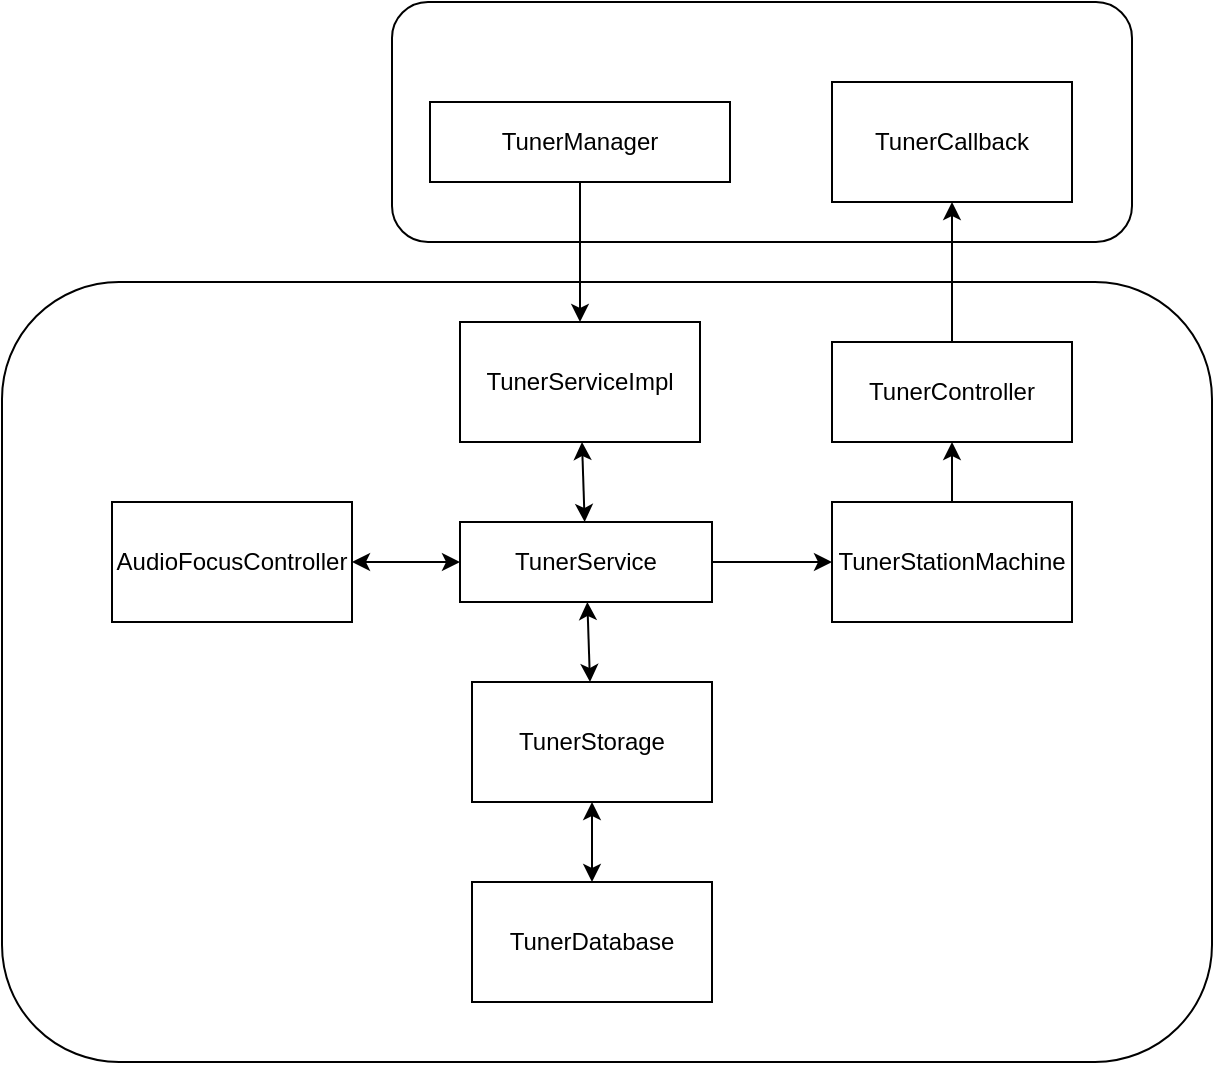 <mxfile version="12.7.9" type="github"><diagram id="prtHgNgQTEPvFCAcTncT" name="Page-1"><mxGraphModel dx="1357" dy="777" grid="1" gridSize="10" guides="1" tooltips="1" connect="1" arrows="1" fold="1" page="1" pageScale="1" pageWidth="827" pageHeight="1169" math="0" shadow="0"><root><mxCell id="0"/><mxCell id="1" parent="0"/><mxCell id="uAaxZcFza1-VhD6hQFuz-20" value="" style="rounded=1;whiteSpace=wrap;html=1;" vertex="1" parent="1"><mxGeometry x="125" y="200" width="605" height="390" as="geometry"/></mxCell><mxCell id="uAaxZcFza1-VhD6hQFuz-17" value="" style="rounded=1;whiteSpace=wrap;html=1;" vertex="1" parent="1"><mxGeometry x="320" y="60" width="370" height="120" as="geometry"/></mxCell><mxCell id="uAaxZcFza1-VhD6hQFuz-21" value="" style="edgeStyle=orthogonalEdgeStyle;rounded=0;orthogonalLoop=1;jettySize=auto;html=1;" edge="1" parent="1" source="uAaxZcFza1-VhD6hQFuz-1" target="uAaxZcFza1-VhD6hQFuz-15"><mxGeometry relative="1" as="geometry"/></mxCell><mxCell id="uAaxZcFza1-VhD6hQFuz-1" value="TunerManager" style="rounded=0;whiteSpace=wrap;html=1;" vertex="1" parent="1"><mxGeometry x="339" y="110" width="150" height="40" as="geometry"/></mxCell><mxCell id="uAaxZcFza1-VhD6hQFuz-3" value="TunerCallback" style="rounded=0;whiteSpace=wrap;html=1;" vertex="1" parent="1"><mxGeometry x="540" y="100" width="120" height="60" as="geometry"/></mxCell><mxCell id="uAaxZcFza1-VhD6hQFuz-4" value="TunerService" style="rounded=0;whiteSpace=wrap;html=1;" vertex="1" parent="1"><mxGeometry x="354" y="320" width="126" height="40" as="geometry"/></mxCell><mxCell id="uAaxZcFza1-VhD6hQFuz-30" value="" style="edgeStyle=orthogonalEdgeStyle;rounded=0;orthogonalLoop=1;jettySize=auto;html=1;" edge="1" parent="1" source="uAaxZcFza1-VhD6hQFuz-7" target="uAaxZcFza1-VhD6hQFuz-3"><mxGeometry relative="1" as="geometry"/></mxCell><mxCell id="uAaxZcFza1-VhD6hQFuz-7" value="TunerController" style="rounded=0;whiteSpace=wrap;html=1;" vertex="1" parent="1"><mxGeometry x="540" y="230" width="120" height="50" as="geometry"/></mxCell><mxCell id="uAaxZcFza1-VhD6hQFuz-26" style="edgeStyle=orthogonalEdgeStyle;rounded=0;orthogonalLoop=1;jettySize=auto;html=1;" edge="1" parent="1" source="uAaxZcFza1-VhD6hQFuz-8" target="uAaxZcFza1-VhD6hQFuz-7"><mxGeometry relative="1" as="geometry"/></mxCell><mxCell id="uAaxZcFza1-VhD6hQFuz-8" value="TunerStationMachine" style="rounded=0;whiteSpace=wrap;html=1;" vertex="1" parent="1"><mxGeometry x="540" y="310" width="120" height="60" as="geometry"/></mxCell><mxCell id="uAaxZcFza1-VhD6hQFuz-9" value="TunerStorage" style="rounded=0;whiteSpace=wrap;html=1;" vertex="1" parent="1"><mxGeometry x="360" y="400" width="120" height="60" as="geometry"/></mxCell><mxCell id="uAaxZcFza1-VhD6hQFuz-10" value="TunerDatabase" style="rounded=0;whiteSpace=wrap;html=1;" vertex="1" parent="1"><mxGeometry x="360" y="500" width="120" height="60" as="geometry"/></mxCell><mxCell id="uAaxZcFza1-VhD6hQFuz-11" value="AudioFocusController" style="rounded=0;whiteSpace=wrap;html=1;" vertex="1" parent="1"><mxGeometry x="180" y="310" width="120" height="60" as="geometry"/></mxCell><mxCell id="uAaxZcFza1-VhD6hQFuz-15" value="TunerServiceImpl" style="rounded=0;whiteSpace=wrap;html=1;" vertex="1" parent="1"><mxGeometry x="354" y="220" width="120" height="60" as="geometry"/></mxCell><mxCell id="uAaxZcFza1-VhD6hQFuz-22" value="" style="endArrow=classic;startArrow=classic;html=1;" edge="1" parent="1" source="uAaxZcFza1-VhD6hQFuz-4" target="uAaxZcFza1-VhD6hQFuz-15"><mxGeometry width="50" height="50" relative="1" as="geometry"><mxPoint x="390" y="370" as="sourcePoint"/><mxPoint x="440" y="320" as="targetPoint"/></mxGeometry></mxCell><mxCell id="uAaxZcFza1-VhD6hQFuz-23" value="" style="endArrow=classic;startArrow=classic;html=1;" edge="1" parent="1" source="uAaxZcFza1-VhD6hQFuz-9" target="uAaxZcFza1-VhD6hQFuz-4"><mxGeometry width="50" height="50" relative="1" as="geometry"><mxPoint x="390" y="370" as="sourcePoint"/><mxPoint x="440" y="320" as="targetPoint"/></mxGeometry></mxCell><mxCell id="uAaxZcFza1-VhD6hQFuz-24" value="" style="endArrow=classic;startArrow=classic;html=1;" edge="1" parent="1" source="uAaxZcFza1-VhD6hQFuz-10" target="uAaxZcFza1-VhD6hQFuz-9"><mxGeometry width="50" height="50" relative="1" as="geometry"><mxPoint x="390" y="370" as="sourcePoint"/><mxPoint x="440" y="320" as="targetPoint"/></mxGeometry></mxCell><mxCell id="uAaxZcFza1-VhD6hQFuz-25" value="" style="endArrow=classic;html=1;" edge="1" parent="1" source="uAaxZcFza1-VhD6hQFuz-4" target="uAaxZcFza1-VhD6hQFuz-8"><mxGeometry width="50" height="50" relative="1" as="geometry"><mxPoint x="390" y="370" as="sourcePoint"/><mxPoint x="440" y="320" as="targetPoint"/></mxGeometry></mxCell><mxCell id="uAaxZcFza1-VhD6hQFuz-28" value="" style="endArrow=classic;startArrow=classic;html=1;" edge="1" parent="1" source="uAaxZcFza1-VhD6hQFuz-11" target="uAaxZcFza1-VhD6hQFuz-4"><mxGeometry width="50" height="50" relative="1" as="geometry"><mxPoint x="390" y="370" as="sourcePoint"/><mxPoint x="440" y="320" as="targetPoint"/></mxGeometry></mxCell></root></mxGraphModel></diagram></mxfile>